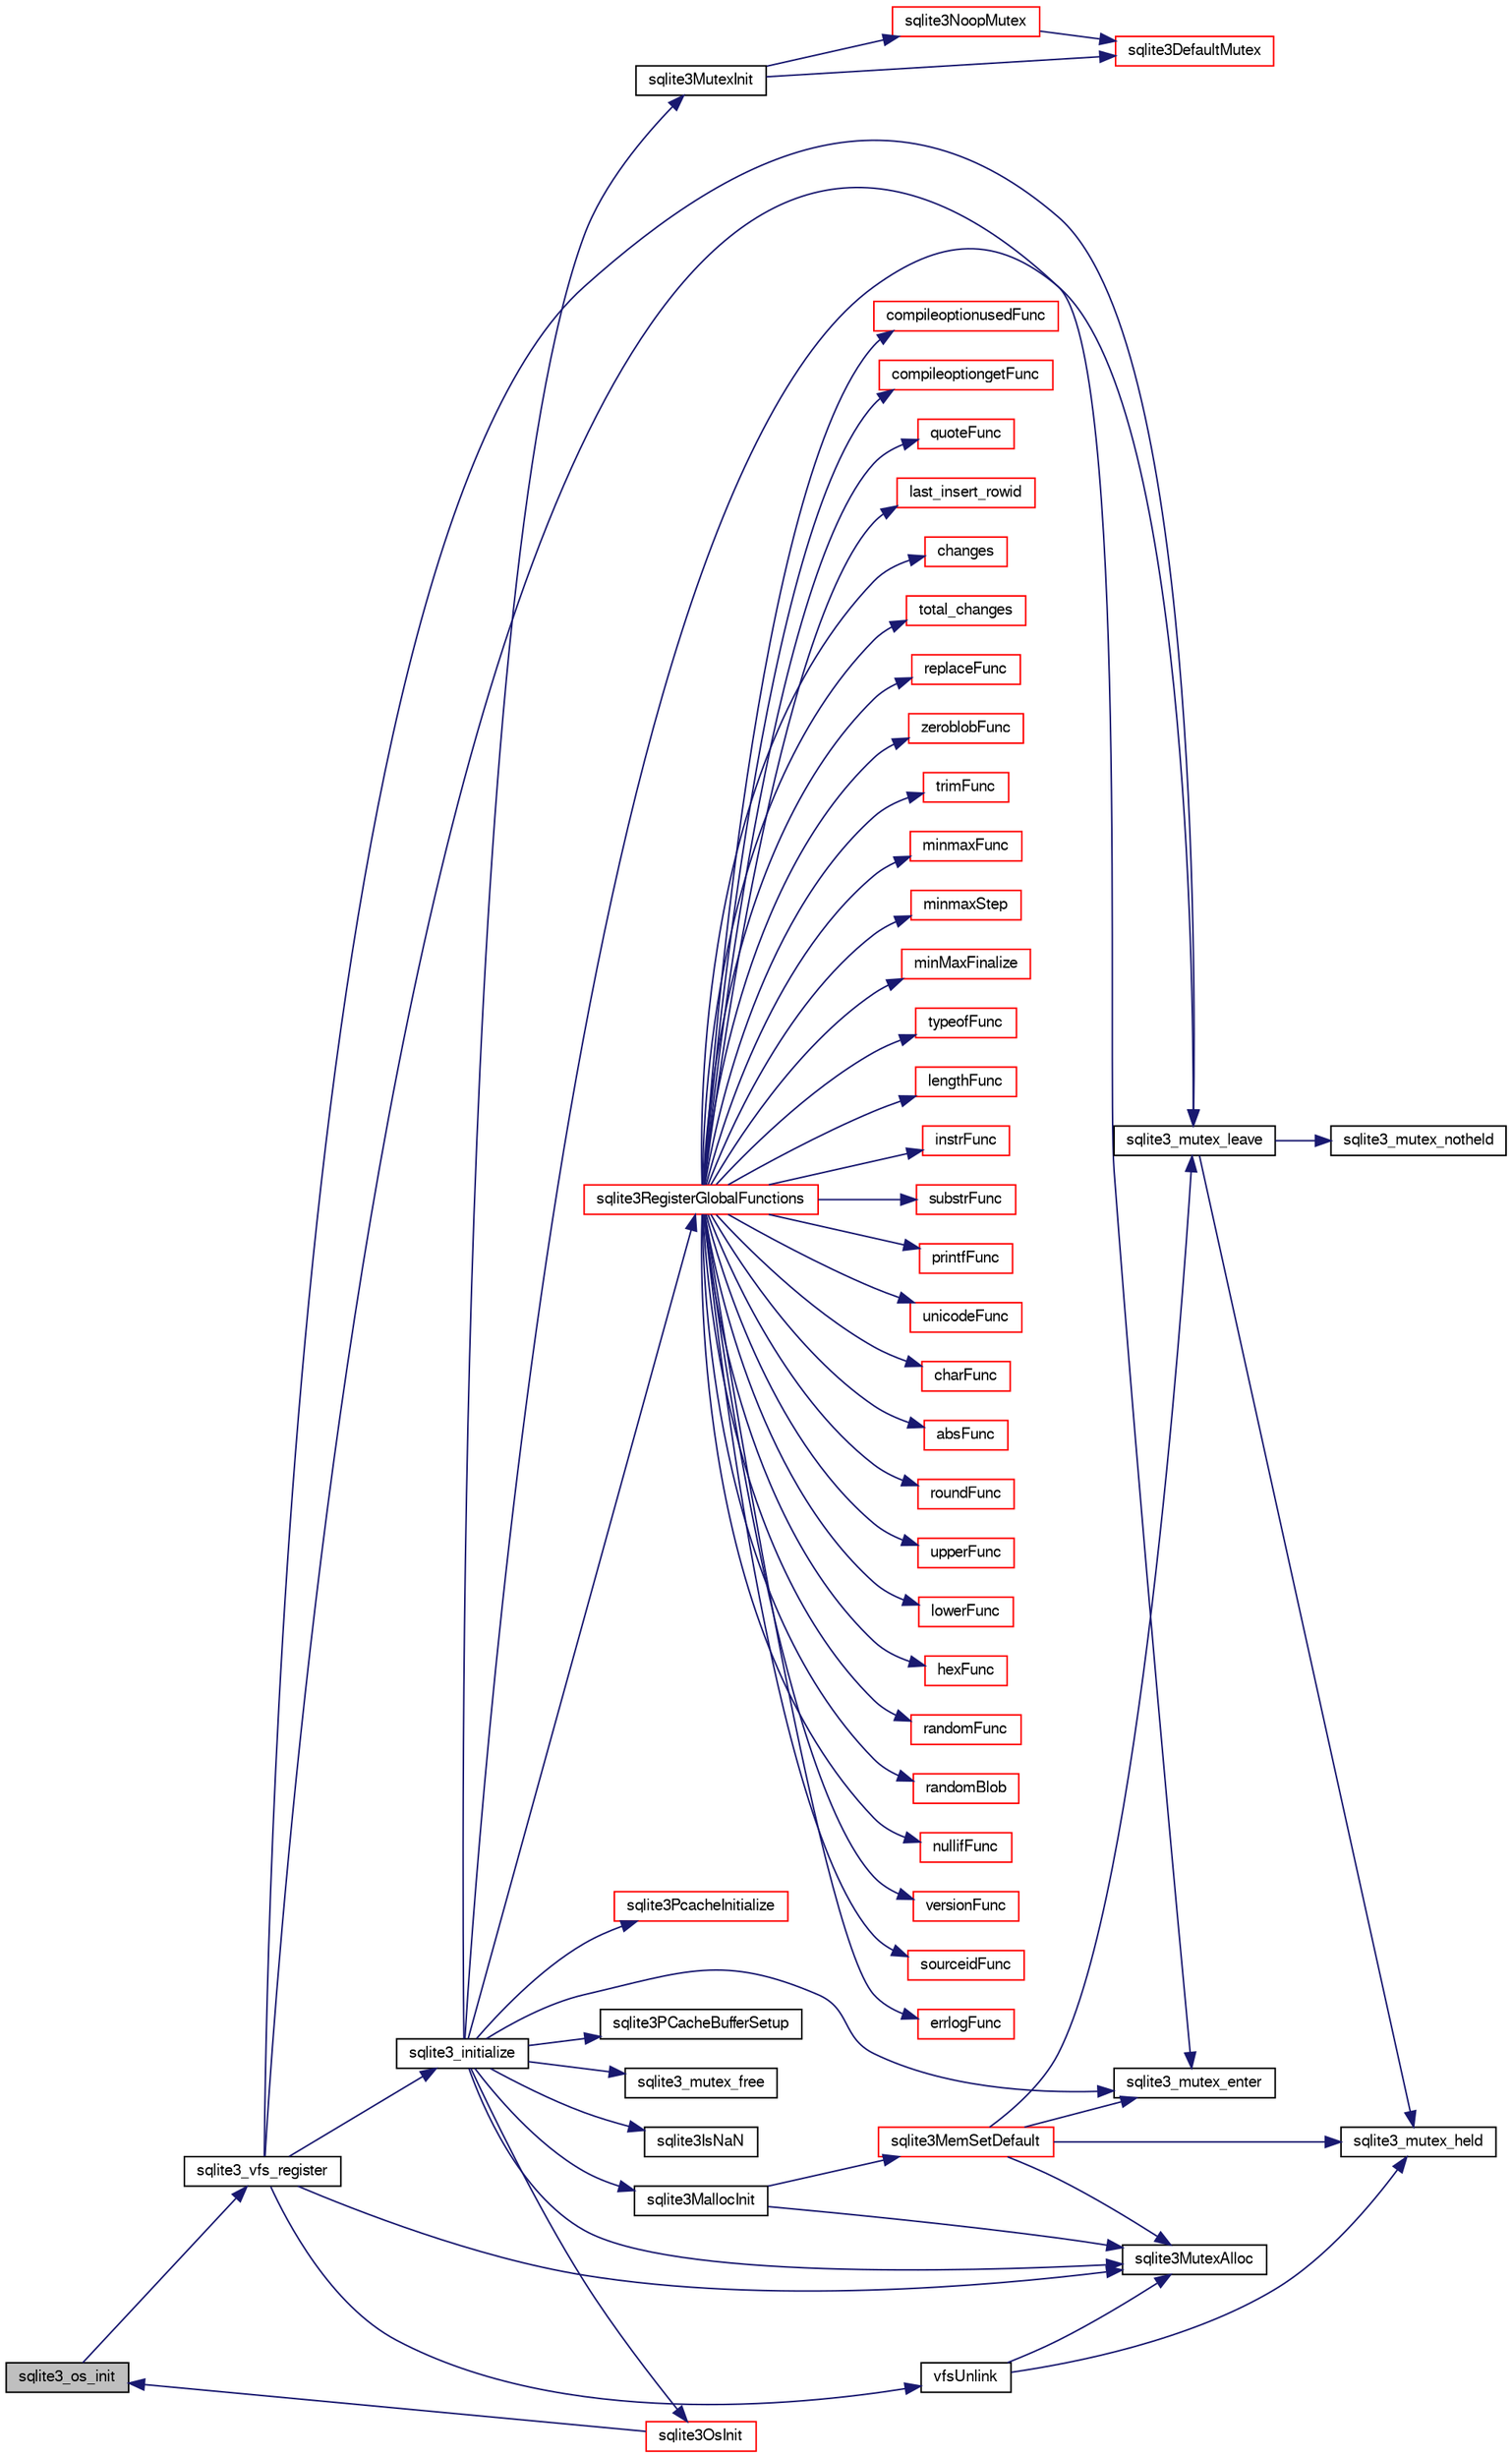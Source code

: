 digraph "sqlite3_os_init"
{
  edge [fontname="FreeSans",fontsize="10",labelfontname="FreeSans",labelfontsize="10"];
  node [fontname="FreeSans",fontsize="10",shape=record];
  rankdir="LR";
  Node355298 [label="sqlite3_os_init",height=0.2,width=0.4,color="black", fillcolor="grey75", style="filled", fontcolor="black"];
  Node355298 -> Node355299 [color="midnightblue",fontsize="10",style="solid",fontname="FreeSans"];
  Node355299 [label="sqlite3_vfs_register",height=0.2,width=0.4,color="black", fillcolor="white", style="filled",URL="$sqlite3_8c.html#a7184b289ccd4c4c7200589137d88c4ae"];
  Node355299 -> Node355300 [color="midnightblue",fontsize="10",style="solid",fontname="FreeSans"];
  Node355300 [label="sqlite3_initialize",height=0.2,width=0.4,color="black", fillcolor="white", style="filled",URL="$sqlite3_8c.html#ab0c0ee2d5d4cf8b28e9572296a8861df"];
  Node355300 -> Node355301 [color="midnightblue",fontsize="10",style="solid",fontname="FreeSans"];
  Node355301 [label="sqlite3MutexInit",height=0.2,width=0.4,color="black", fillcolor="white", style="filled",URL="$sqlite3_8c.html#a7906afcdd1cdb3d0007eb932398a1158"];
  Node355301 -> Node355302 [color="midnightblue",fontsize="10",style="solid",fontname="FreeSans"];
  Node355302 [label="sqlite3DefaultMutex",height=0.2,width=0.4,color="red", fillcolor="white", style="filled",URL="$sqlite3_8c.html#ac895a71e325f9b2f9b862f737c17aca8"];
  Node355301 -> Node355323 [color="midnightblue",fontsize="10",style="solid",fontname="FreeSans"];
  Node355323 [label="sqlite3NoopMutex",height=0.2,width=0.4,color="red", fillcolor="white", style="filled",URL="$sqlite3_8c.html#a09742cde9ef371d94f8201d2cdb543e4"];
  Node355323 -> Node355302 [color="midnightblue",fontsize="10",style="solid",fontname="FreeSans"];
  Node355300 -> Node355331 [color="midnightblue",fontsize="10",style="solid",fontname="FreeSans"];
  Node355331 [label="sqlite3MutexAlloc",height=0.2,width=0.4,color="black", fillcolor="white", style="filled",URL="$sqlite3_8c.html#a0e3f432ee581f6876b590e7ad7e84e19"];
  Node355300 -> Node355308 [color="midnightblue",fontsize="10",style="solid",fontname="FreeSans"];
  Node355308 [label="sqlite3_mutex_enter",height=0.2,width=0.4,color="black", fillcolor="white", style="filled",URL="$sqlite3_8c.html#a1c12cde690bd89f104de5cbad12a6bf5"];
  Node355300 -> Node355332 [color="midnightblue",fontsize="10",style="solid",fontname="FreeSans"];
  Node355332 [label="sqlite3MallocInit",height=0.2,width=0.4,color="black", fillcolor="white", style="filled",URL="$sqlite3_8c.html#a9e06f9e7cad0d83ce80ab493c9533552"];
  Node355332 -> Node355333 [color="midnightblue",fontsize="10",style="solid",fontname="FreeSans"];
  Node355333 [label="sqlite3MemSetDefault",height=0.2,width=0.4,color="red", fillcolor="white", style="filled",URL="$sqlite3_8c.html#a162fbfd727e92c5f8f72625b5ff62549"];
  Node355333 -> Node355331 [color="midnightblue",fontsize="10",style="solid",fontname="FreeSans"];
  Node355333 -> Node355308 [color="midnightblue",fontsize="10",style="solid",fontname="FreeSans"];
  Node355333 -> Node355314 [color="midnightblue",fontsize="10",style="solid",fontname="FreeSans"];
  Node355314 [label="sqlite3_mutex_leave",height=0.2,width=0.4,color="black", fillcolor="white", style="filled",URL="$sqlite3_8c.html#a5838d235601dbd3c1fa993555c6bcc93"];
  Node355314 -> Node355310 [color="midnightblue",fontsize="10",style="solid",fontname="FreeSans"];
  Node355310 [label="sqlite3_mutex_held",height=0.2,width=0.4,color="black", fillcolor="white", style="filled",URL="$sqlite3_8c.html#acf77da68932b6bc163c5e68547ecc3e7"];
  Node355314 -> Node355315 [color="midnightblue",fontsize="10",style="solid",fontname="FreeSans"];
  Node355315 [label="sqlite3_mutex_notheld",height=0.2,width=0.4,color="black", fillcolor="white", style="filled",URL="$sqlite3_8c.html#a83967c837c1c000d3b5adcfaa688f5dc"];
  Node355333 -> Node355310 [color="midnightblue",fontsize="10",style="solid",fontname="FreeSans"];
  Node355332 -> Node355331 [color="midnightblue",fontsize="10",style="solid",fontname="FreeSans"];
  Node355300 -> Node355314 [color="midnightblue",fontsize="10",style="solid",fontname="FreeSans"];
  Node355300 -> Node355427 [color="midnightblue",fontsize="10",style="solid",fontname="FreeSans"];
  Node355427 [label="sqlite3RegisterGlobalFunctions",height=0.2,width=0.4,color="red", fillcolor="white", style="filled",URL="$sqlite3_8c.html#a9f75bd111010f29e1b8d74344473c4ec"];
  Node355427 -> Node355428 [color="midnightblue",fontsize="10",style="solid",fontname="FreeSans"];
  Node355428 [label="trimFunc",height=0.2,width=0.4,color="red", fillcolor="white", style="filled",URL="$sqlite3_8c.html#afad56dbe7f08139a630156e644b14704"];
  Node355427 -> Node355441 [color="midnightblue",fontsize="10",style="solid",fontname="FreeSans"];
  Node355441 [label="minmaxFunc",height=0.2,width=0.4,color="red", fillcolor="white", style="filled",URL="$sqlite3_8c.html#a4d00f48b948fd73cb70bcfd1efc0bfb0"];
  Node355427 -> Node355450 [color="midnightblue",fontsize="10",style="solid",fontname="FreeSans"];
  Node355450 [label="minmaxStep",height=0.2,width=0.4,color="red", fillcolor="white", style="filled",URL="$sqlite3_8c.html#a5b4c0da0f3b61d7ff25ebd30aa22cca4"];
  Node355427 -> Node355454 [color="midnightblue",fontsize="10",style="solid",fontname="FreeSans"];
  Node355454 [label="minMaxFinalize",height=0.2,width=0.4,color="red", fillcolor="white", style="filled",URL="$sqlite3_8c.html#a0439dd90934a2dee93517c50884d5924"];
  Node355427 -> Node355455 [color="midnightblue",fontsize="10",style="solid",fontname="FreeSans"];
  Node355455 [label="typeofFunc",height=0.2,width=0.4,color="red", fillcolor="white", style="filled",URL="$sqlite3_8c.html#aba6c564ff0d6b017de448469d0fb243f"];
  Node355427 -> Node355456 [color="midnightblue",fontsize="10",style="solid",fontname="FreeSans"];
  Node355456 [label="lengthFunc",height=0.2,width=0.4,color="red", fillcolor="white", style="filled",URL="$sqlite3_8c.html#affdabf006c37c26a1c3e325badb83546"];
  Node355427 -> Node355461 [color="midnightblue",fontsize="10",style="solid",fontname="FreeSans"];
  Node355461 [label="instrFunc",height=0.2,width=0.4,color="red", fillcolor="white", style="filled",URL="$sqlite3_8c.html#a8f86ca540b92ac28aaefaa126170cf8c"];
  Node355427 -> Node355463 [color="midnightblue",fontsize="10",style="solid",fontname="FreeSans"];
  Node355463 [label="substrFunc",height=0.2,width=0.4,color="red", fillcolor="white", style="filled",URL="$sqlite3_8c.html#a8a8739d9af5589338113371e440b2734"];
  Node355427 -> Node355468 [color="midnightblue",fontsize="10",style="solid",fontname="FreeSans"];
  Node355468 [label="printfFunc",height=0.2,width=0.4,color="red", fillcolor="white", style="filled",URL="$sqlite3_8c.html#a80ca21d434c7c5b6668bee721331dda8"];
  Node355427 -> Node355470 [color="midnightblue",fontsize="10",style="solid",fontname="FreeSans"];
  Node355470 [label="unicodeFunc",height=0.2,width=0.4,color="red", fillcolor="white", style="filled",URL="$sqlite3_8c.html#a1d3d012cbe2276d8d713be80884db355"];
  Node355427 -> Node355472 [color="midnightblue",fontsize="10",style="solid",fontname="FreeSans"];
  Node355472 [label="charFunc",height=0.2,width=0.4,color="red", fillcolor="white", style="filled",URL="$sqlite3_8c.html#ab9b72ce47fcea3c3b92e816435a0fd91"];
  Node355427 -> Node355473 [color="midnightblue",fontsize="10",style="solid",fontname="FreeSans"];
  Node355473 [label="absFunc",height=0.2,width=0.4,color="red", fillcolor="white", style="filled",URL="$sqlite3_8c.html#af271994a34f441432d50d7095e0ed23d"];
  Node355427 -> Node355478 [color="midnightblue",fontsize="10",style="solid",fontname="FreeSans"];
  Node355478 [label="roundFunc",height=0.2,width=0.4,color="red", fillcolor="white", style="filled",URL="$sqlite3_8c.html#a8c444ba254edc27891111b76e7ba85e7"];
  Node355427 -> Node355481 [color="midnightblue",fontsize="10",style="solid",fontname="FreeSans"];
  Node355481 [label="upperFunc",height=0.2,width=0.4,color="red", fillcolor="white", style="filled",URL="$sqlite3_8c.html#a8f26e491f9fd893cdb476c577f39f260"];
  Node355427 -> Node355482 [color="midnightblue",fontsize="10",style="solid",fontname="FreeSans"];
  Node355482 [label="lowerFunc",height=0.2,width=0.4,color="red", fillcolor="white", style="filled",URL="$sqlite3_8c.html#a37a07e2d7c0cb4c521e9c334596c89a7"];
  Node355427 -> Node355483 [color="midnightblue",fontsize="10",style="solid",fontname="FreeSans"];
  Node355483 [label="hexFunc",height=0.2,width=0.4,color="red", fillcolor="white", style="filled",URL="$sqlite3_8c.html#a2e2cd151b75b794723d7c4f30fe57c8b"];
  Node355427 -> Node355484 [color="midnightblue",fontsize="10",style="solid",fontname="FreeSans"];
  Node355484 [label="randomFunc",height=0.2,width=0.4,color="red", fillcolor="white", style="filled",URL="$sqlite3_8c.html#a77905d2b2e1b154cf082f061cfa057dd"];
  Node355427 -> Node355488 [color="midnightblue",fontsize="10",style="solid",fontname="FreeSans"];
  Node355488 [label="randomBlob",height=0.2,width=0.4,color="red", fillcolor="white", style="filled",URL="$sqlite3_8c.html#a2b058708f7f26feb80fce84c3e375d64"];
  Node355427 -> Node355490 [color="midnightblue",fontsize="10",style="solid",fontname="FreeSans"];
  Node355490 [label="nullifFunc",height=0.2,width=0.4,color="red", fillcolor="white", style="filled",URL="$sqlite3_8c.html#aa677b6612cd4e6630438b729f56cd3e6"];
  Node355427 -> Node355491 [color="midnightblue",fontsize="10",style="solid",fontname="FreeSans"];
  Node355491 [label="versionFunc",height=0.2,width=0.4,color="red", fillcolor="white", style="filled",URL="$sqlite3_8c.html#a258a294d68fbf7c6ba528921b2a721bc"];
  Node355427 -> Node355493 [color="midnightblue",fontsize="10",style="solid",fontname="FreeSans"];
  Node355493 [label="sourceidFunc",height=0.2,width=0.4,color="red", fillcolor="white", style="filled",URL="$sqlite3_8c.html#a3ff22be898cc17c2a45a7fa605892c4a"];
  Node355427 -> Node355495 [color="midnightblue",fontsize="10",style="solid",fontname="FreeSans"];
  Node355495 [label="errlogFunc",height=0.2,width=0.4,color="red", fillcolor="white", style="filled",URL="$sqlite3_8c.html#a56d5c8e1f0a43e4c9f8864c27065393f"];
  Node355427 -> Node355496 [color="midnightblue",fontsize="10",style="solid",fontname="FreeSans"];
  Node355496 [label="compileoptionusedFunc",height=0.2,width=0.4,color="red", fillcolor="white", style="filled",URL="$sqlite3_8c.html#ab8caa7140383f5e738f29c859232145f"];
  Node355427 -> Node355499 [color="midnightblue",fontsize="10",style="solid",fontname="FreeSans"];
  Node355499 [label="compileoptiongetFunc",height=0.2,width=0.4,color="red", fillcolor="white", style="filled",URL="$sqlite3_8c.html#a9221f1bc427c499f548f1e50ad1033b0"];
  Node355427 -> Node355501 [color="midnightblue",fontsize="10",style="solid",fontname="FreeSans"];
  Node355501 [label="quoteFunc",height=0.2,width=0.4,color="red", fillcolor="white", style="filled",URL="$sqlite3_8c.html#a8e64c0ef376144dfad6a4a3d499056b8"];
  Node355427 -> Node355502 [color="midnightblue",fontsize="10",style="solid",fontname="FreeSans"];
  Node355502 [label="last_insert_rowid",height=0.2,width=0.4,color="red", fillcolor="white", style="filled",URL="$sqlite3_8c.html#a58bdb5411ca39965cee456c209725009"];
  Node355427 -> Node355504 [color="midnightblue",fontsize="10",style="solid",fontname="FreeSans"];
  Node355504 [label="changes",height=0.2,width=0.4,color="red", fillcolor="white", style="filled",URL="$sqlite3_8c.html#a098b9c6a88d2ab91cdcbd5ee0b4bfe7f"];
  Node355427 -> Node355506 [color="midnightblue",fontsize="10",style="solid",fontname="FreeSans"];
  Node355506 [label="total_changes",height=0.2,width=0.4,color="red", fillcolor="white", style="filled",URL="$sqlite3_8c.html#afad48d3e90d72263d3e8707f56d1ccc9"];
  Node355427 -> Node355508 [color="midnightblue",fontsize="10",style="solid",fontname="FreeSans"];
  Node355508 [label="replaceFunc",height=0.2,width=0.4,color="red", fillcolor="white", style="filled",URL="$sqlite3_8c.html#a752b98a7c55d204c397a4902b49b1ce4"];
  Node355427 -> Node355509 [color="midnightblue",fontsize="10",style="solid",fontname="FreeSans"];
  Node355509 [label="zeroblobFunc",height=0.2,width=0.4,color="red", fillcolor="white", style="filled",URL="$sqlite3_8c.html#a3b48be674f93ee89664ee4552afd3248"];
  Node355300 -> Node355575 [color="midnightblue",fontsize="10",style="solid",fontname="FreeSans"];
  Node355575 [label="sqlite3PcacheInitialize",height=0.2,width=0.4,color="red", fillcolor="white", style="filled",URL="$sqlite3_8c.html#a2902c61ddc88bea002c4d69fe4052b1f"];
  Node355300 -> Node355576 [color="midnightblue",fontsize="10",style="solid",fontname="FreeSans"];
  Node355576 [label="sqlite3OsInit",height=0.2,width=0.4,color="red", fillcolor="white", style="filled",URL="$sqlite3_8c.html#afeaa886fe1ca086a30fd278b1d069762"];
  Node355576 -> Node355298 [color="midnightblue",fontsize="10",style="solid",fontname="FreeSans"];
  Node355300 -> Node355577 [color="midnightblue",fontsize="10",style="solid",fontname="FreeSans"];
  Node355577 [label="sqlite3PCacheBufferSetup",height=0.2,width=0.4,color="black", fillcolor="white", style="filled",URL="$sqlite3_8c.html#ad18a1eebefdfbc4254f473f7b0101937"];
  Node355300 -> Node355578 [color="midnightblue",fontsize="10",style="solid",fontname="FreeSans"];
  Node355578 [label="sqlite3_mutex_free",height=0.2,width=0.4,color="black", fillcolor="white", style="filled",URL="$sqlite3_8c.html#a2db2e72e08f6873afa9c61b0ec726fec"];
  Node355300 -> Node355363 [color="midnightblue",fontsize="10",style="solid",fontname="FreeSans"];
  Node355363 [label="sqlite3IsNaN",height=0.2,width=0.4,color="black", fillcolor="white", style="filled",URL="$sqlite3_8c.html#aed4d78203877c3486765ccbc7feebb50"];
  Node355299 -> Node355331 [color="midnightblue",fontsize="10",style="solid",fontname="FreeSans"];
  Node355299 -> Node355308 [color="midnightblue",fontsize="10",style="solid",fontname="FreeSans"];
  Node355299 -> Node355579 [color="midnightblue",fontsize="10",style="solid",fontname="FreeSans"];
  Node355579 [label="vfsUnlink",height=0.2,width=0.4,color="black", fillcolor="white", style="filled",URL="$sqlite3_8c.html#ac83aba5f7ebe1ae9bdcf187ea2a8a692"];
  Node355579 -> Node355310 [color="midnightblue",fontsize="10",style="solid",fontname="FreeSans"];
  Node355579 -> Node355331 [color="midnightblue",fontsize="10",style="solid",fontname="FreeSans"];
  Node355299 -> Node355314 [color="midnightblue",fontsize="10",style="solid",fontname="FreeSans"];
}
